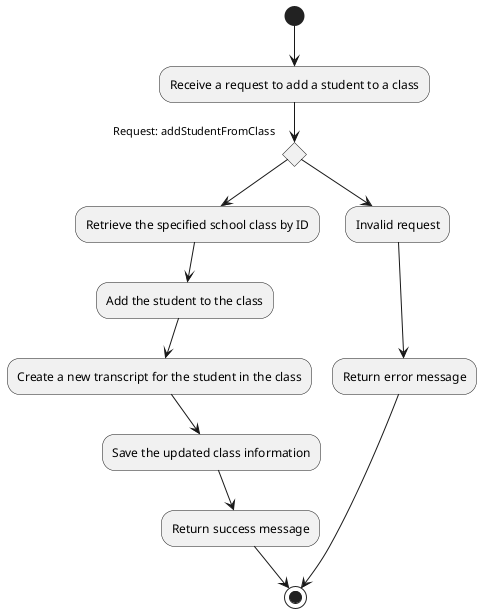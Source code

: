 @startuml

(*) --> "Receive a request to add a student to a class"

if "Request: addStudentFromClass" then
    --> "Retrieve the specified school class by ID"
    --> "Add the student to the class"
    --> "Create a new transcript for the student in the class"
    --> "Save the updated class information"
    --> "Return success message"
    --> (*)
else
    --> "Invalid request"
    --> "Return error message"
    --> (*)
endif

@enduml
